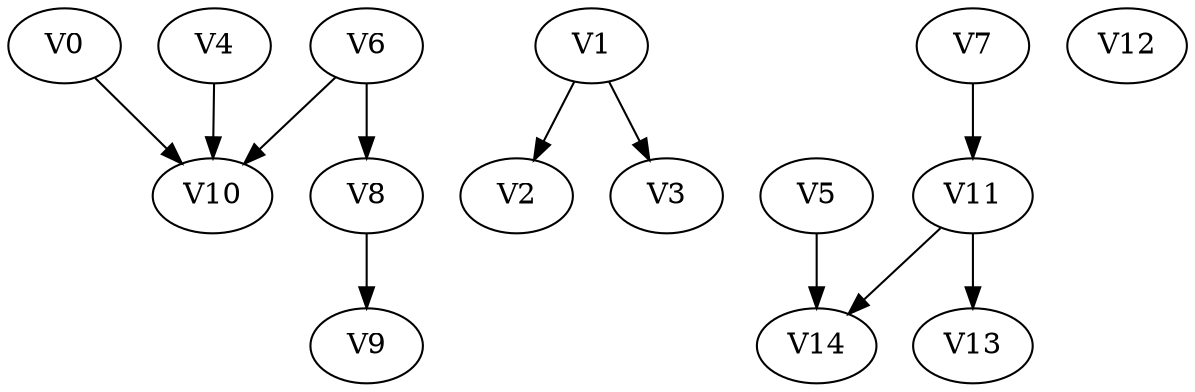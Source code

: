 strict digraph my_dotgraph {
concentrate=True;
V0;
V1;
V2;
V3;
V4;
V5;
V6;
V7;
V8;
V9;
V10;
V11;
V12;
V13;
V14;
V0 -> V10;
V1 -> V2;
V1 -> V3;
V4 -> V10;
V5 -> V14;
V6 -> V8;
V6 -> V10;
V7 -> V11;
V8 -> V9;
V11 -> V13;
V11 -> V14;
}
